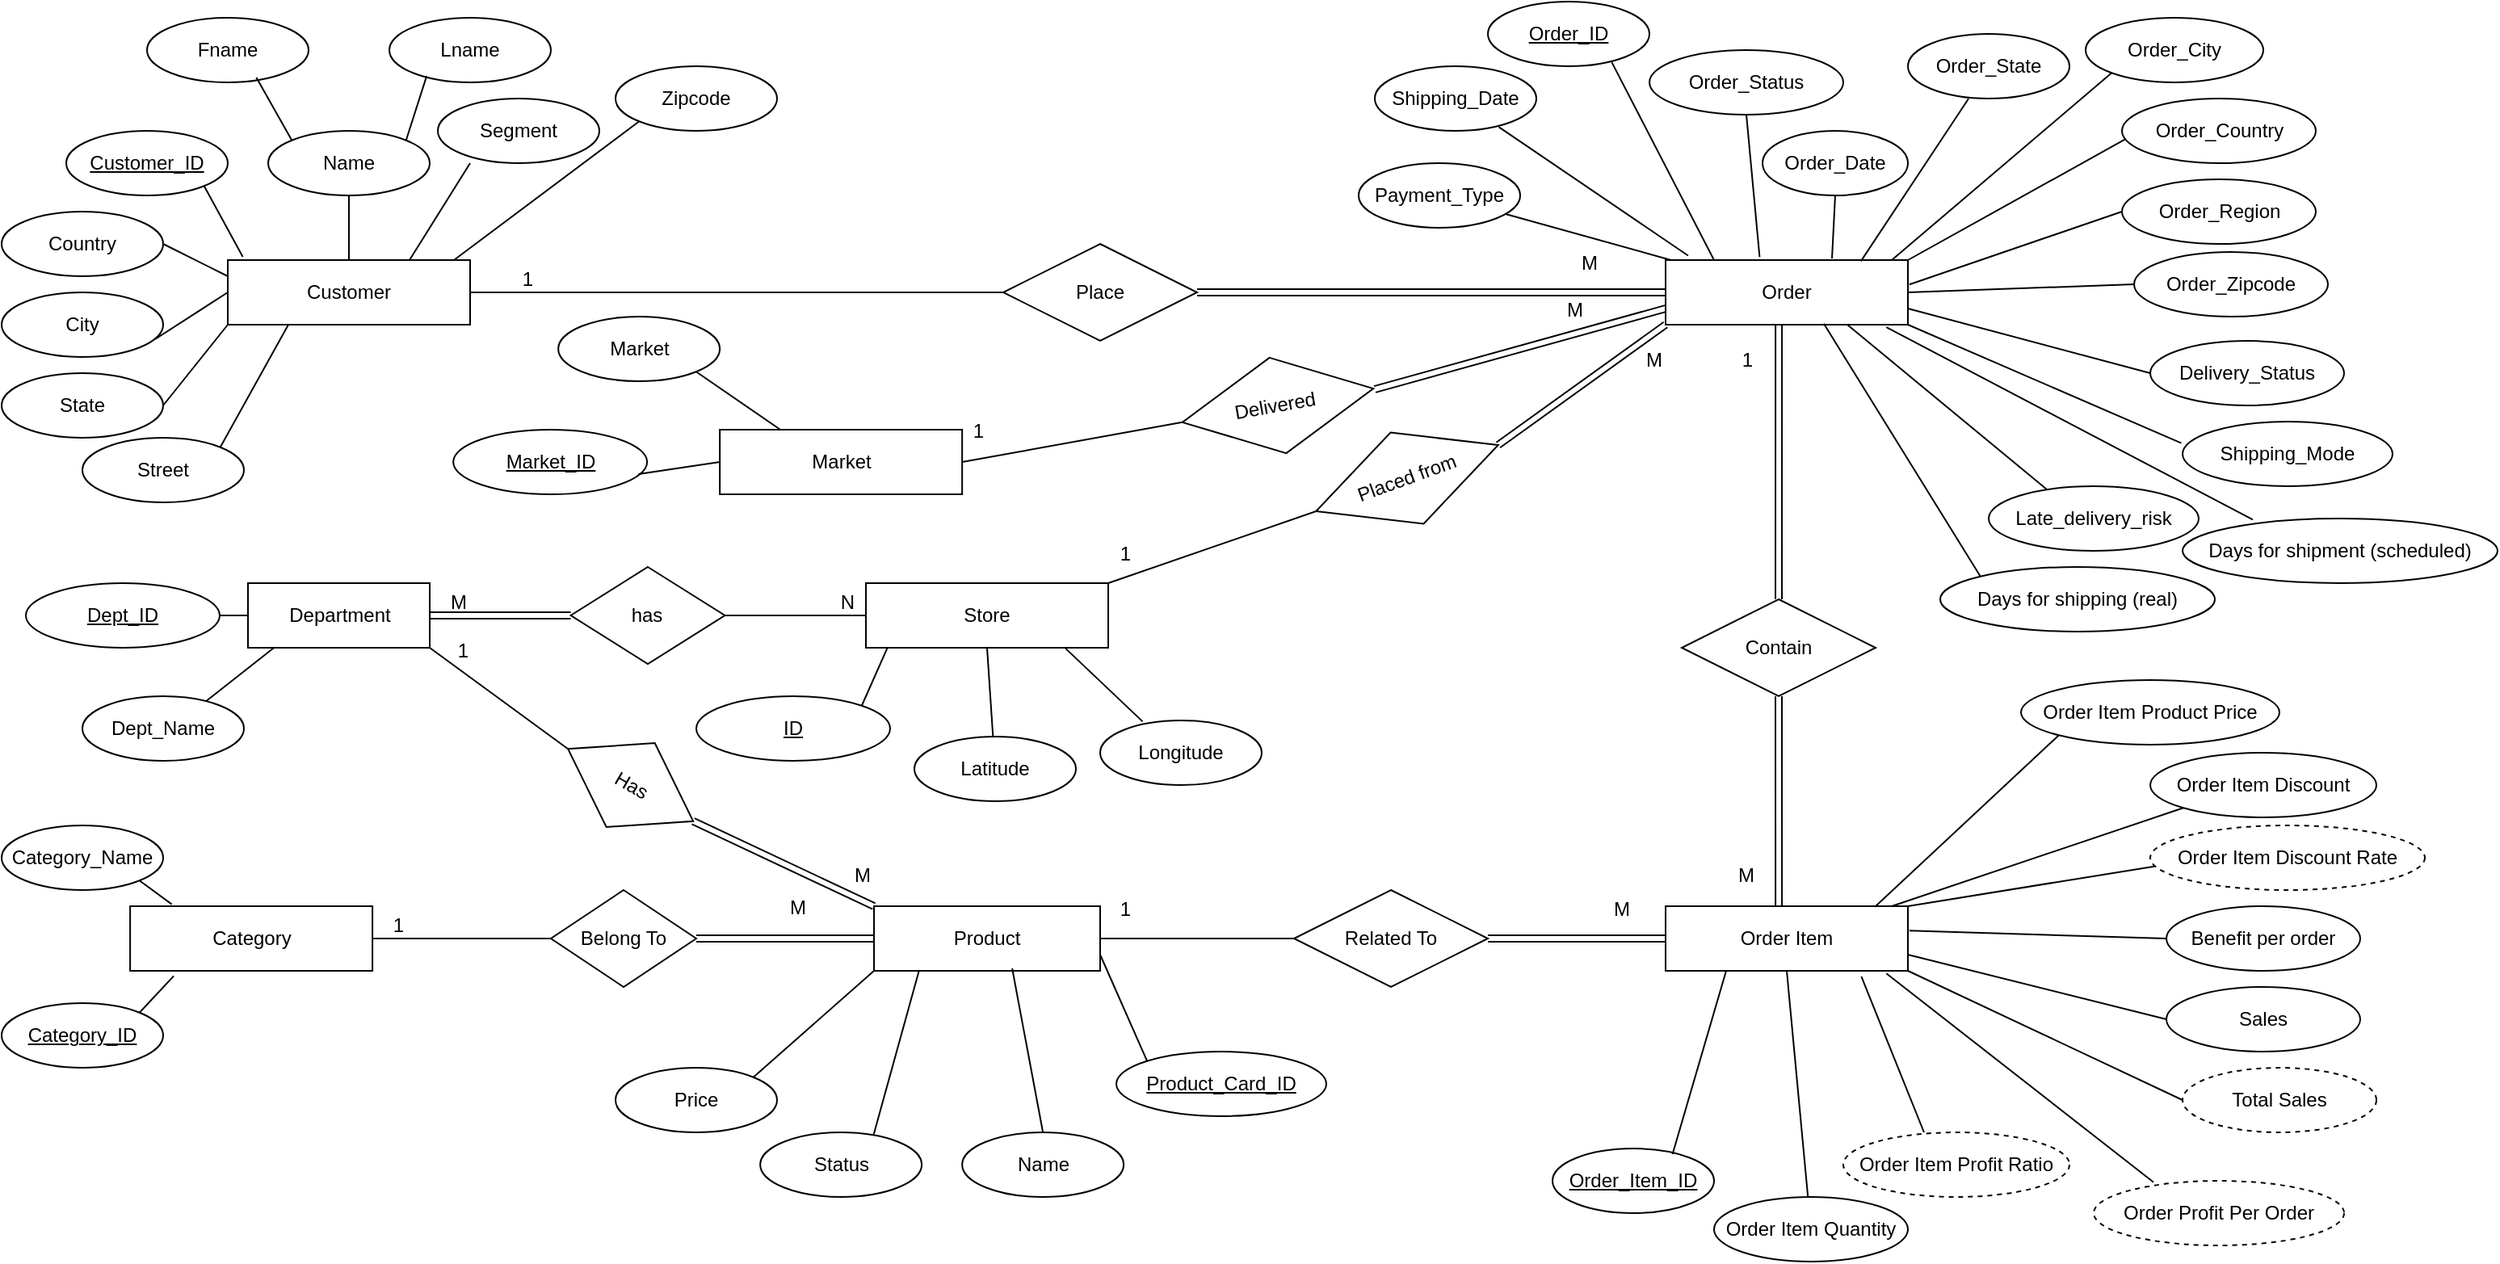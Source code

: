 <mxfile version="24.7.5">
  <diagram name="Page-1" id="DNKV6R413RvNOhAki1Yu">
    <mxGraphModel dx="1500" dy="887" grid="1" gridSize="10" guides="1" tooltips="1" connect="1" arrows="1" fold="1" page="1" pageScale="1" pageWidth="1600" pageHeight="900" math="0" shadow="0">
      <root>
        <mxCell id="0" />
        <mxCell id="1" parent="0" />
        <mxCell id="HA1Z-ZeuSeUNC9l5udy9-1" value="Customer" style="rounded=0;whiteSpace=wrap;html=1;" parent="1" vertex="1">
          <mxGeometry x="160" y="170" width="150" height="40" as="geometry" />
        </mxCell>
        <mxCell id="HA1Z-ZeuSeUNC9l5udy9-2" value="&lt;u&gt;Customer_ID&lt;/u&gt;" style="ellipse;whiteSpace=wrap;html=1;" parent="1" vertex="1">
          <mxGeometry x="60" y="90" width="100" height="40" as="geometry" />
        </mxCell>
        <mxCell id="HA1Z-ZeuSeUNC9l5udy9-3" value="Name" style="ellipse;whiteSpace=wrap;html=1;" parent="1" vertex="1">
          <mxGeometry x="185" y="90" width="100" height="40" as="geometry" />
        </mxCell>
        <mxCell id="HA1Z-ZeuSeUNC9l5udy9-4" value="Segment" style="ellipse;whiteSpace=wrap;html=1;" parent="1" vertex="1">
          <mxGeometry x="290" y="70" width="100" height="40" as="geometry" />
        </mxCell>
        <mxCell id="HA1Z-ZeuSeUNC9l5udy9-5" value="Country" style="ellipse;whiteSpace=wrap;html=1;" parent="1" vertex="1">
          <mxGeometry x="20" y="140" width="100" height="40" as="geometry" />
        </mxCell>
        <mxCell id="HA1Z-ZeuSeUNC9l5udy9-6" value="City" style="ellipse;whiteSpace=wrap;html=1;" parent="1" vertex="1">
          <mxGeometry x="20" y="190" width="100" height="40" as="geometry" />
        </mxCell>
        <mxCell id="HA1Z-ZeuSeUNC9l5udy9-7" value="State" style="ellipse;whiteSpace=wrap;html=1;" parent="1" vertex="1">
          <mxGeometry x="20" y="240" width="100" height="40" as="geometry" />
        </mxCell>
        <mxCell id="HA1Z-ZeuSeUNC9l5udy9-8" value="Street" style="ellipse;whiteSpace=wrap;html=1;" parent="1" vertex="1">
          <mxGeometry x="70" y="280" width="100" height="40" as="geometry" />
        </mxCell>
        <mxCell id="HA1Z-ZeuSeUNC9l5udy9-9" value="Fname" style="ellipse;whiteSpace=wrap;html=1;" parent="1" vertex="1">
          <mxGeometry x="110" y="20" width="100" height="40" as="geometry" />
        </mxCell>
        <mxCell id="HA1Z-ZeuSeUNC9l5udy9-10" value="Lname" style="ellipse;whiteSpace=wrap;html=1;" parent="1" vertex="1">
          <mxGeometry x="260" y="20" width="100" height="40" as="geometry" />
        </mxCell>
        <mxCell id="HA1Z-ZeuSeUNC9l5udy9-12" value="" style="endArrow=none;html=1;rounded=0;entryX=0.25;entryY=1;entryDx=0;entryDy=0;exitX=1;exitY=0;exitDx=0;exitDy=0;" parent="1" source="HA1Z-ZeuSeUNC9l5udy9-8" target="HA1Z-ZeuSeUNC9l5udy9-1" edge="1">
          <mxGeometry width="50" height="50" relative="1" as="geometry">
            <mxPoint x="150" y="290" as="sourcePoint" />
            <mxPoint x="200" y="240" as="targetPoint" />
          </mxGeometry>
        </mxCell>
        <mxCell id="HA1Z-ZeuSeUNC9l5udy9-13" value="" style="endArrow=none;html=1;rounded=0;entryX=0;entryY=1;entryDx=0;entryDy=0;exitX=1;exitY=0.5;exitDx=0;exitDy=0;" parent="1" source="HA1Z-ZeuSeUNC9l5udy9-7" target="HA1Z-ZeuSeUNC9l5udy9-1" edge="1">
          <mxGeometry width="50" height="50" relative="1" as="geometry">
            <mxPoint x="165" y="296" as="sourcePoint" />
            <mxPoint x="208" y="220" as="targetPoint" />
          </mxGeometry>
        </mxCell>
        <mxCell id="HA1Z-ZeuSeUNC9l5udy9-14" value="" style="endArrow=none;html=1;rounded=0;exitX=0.952;exitY=0.722;exitDx=0;exitDy=0;entryX=0;entryY=0.5;entryDx=0;entryDy=0;entryPerimeter=0;exitPerimeter=0;" parent="1" source="HA1Z-ZeuSeUNC9l5udy9-6" target="HA1Z-ZeuSeUNC9l5udy9-1" edge="1">
          <mxGeometry width="50" height="50" relative="1" as="geometry">
            <mxPoint x="98.5" y="248" as="sourcePoint" />
            <mxPoint x="150" y="190" as="targetPoint" />
          </mxGeometry>
        </mxCell>
        <mxCell id="HA1Z-ZeuSeUNC9l5udy9-15" value="" style="endArrow=none;html=1;rounded=0;entryX=0;entryY=0.25;entryDx=0;entryDy=0;exitX=1;exitY=0.5;exitDx=0;exitDy=0;" parent="1" source="HA1Z-ZeuSeUNC9l5udy9-5" target="HA1Z-ZeuSeUNC9l5udy9-1" edge="1">
          <mxGeometry width="50" height="50" relative="1" as="geometry">
            <mxPoint x="185" y="316" as="sourcePoint" />
            <mxPoint x="228" y="240" as="targetPoint" />
          </mxGeometry>
        </mxCell>
        <mxCell id="HA1Z-ZeuSeUNC9l5udy9-16" value="" style="endArrow=none;html=1;rounded=0;entryX=1;entryY=1;entryDx=0;entryDy=0;exitX=0.062;exitY=-0.049;exitDx=0;exitDy=0;exitPerimeter=0;" parent="1" source="HA1Z-ZeuSeUNC9l5udy9-1" target="HA1Z-ZeuSeUNC9l5udy9-2" edge="1">
          <mxGeometry width="50" height="50" relative="1" as="geometry">
            <mxPoint x="195" y="326" as="sourcePoint" />
            <mxPoint x="238" y="250" as="targetPoint" />
          </mxGeometry>
        </mxCell>
        <mxCell id="HA1Z-ZeuSeUNC9l5udy9-17" value="" style="endArrow=none;html=1;rounded=0;entryX=0.5;entryY=1;entryDx=0;entryDy=0;" parent="1" source="HA1Z-ZeuSeUNC9l5udy9-1" target="HA1Z-ZeuSeUNC9l5udy9-3" edge="1">
          <mxGeometry width="50" height="50" relative="1" as="geometry">
            <mxPoint x="205" y="336" as="sourcePoint" />
            <mxPoint x="248" y="260" as="targetPoint" />
          </mxGeometry>
        </mxCell>
        <mxCell id="HA1Z-ZeuSeUNC9l5udy9-18" value="" style="endArrow=none;html=1;rounded=0;entryX=0.231;entryY=0.901;entryDx=0;entryDy=0;exitX=1;exitY=0;exitDx=0;exitDy=0;entryPerimeter=0;" parent="1" source="HA1Z-ZeuSeUNC9l5udy9-3" target="HA1Z-ZeuSeUNC9l5udy9-10" edge="1">
          <mxGeometry width="50" height="50" relative="1" as="geometry">
            <mxPoint x="215" y="346" as="sourcePoint" />
            <mxPoint x="258" y="270" as="targetPoint" />
          </mxGeometry>
        </mxCell>
        <mxCell id="HA1Z-ZeuSeUNC9l5udy9-19" value="" style="endArrow=none;html=1;rounded=0;exitX=0;exitY=0;exitDx=0;exitDy=0;entryX=0.677;entryY=0.925;entryDx=0;entryDy=0;entryPerimeter=0;" parent="1" source="HA1Z-ZeuSeUNC9l5udy9-3" target="HA1Z-ZeuSeUNC9l5udy9-9" edge="1">
          <mxGeometry width="50" height="50" relative="1" as="geometry">
            <mxPoint x="225" y="356" as="sourcePoint" />
            <mxPoint x="180" y="70" as="targetPoint" />
          </mxGeometry>
        </mxCell>
        <mxCell id="HA1Z-ZeuSeUNC9l5udy9-20" value="" style="endArrow=none;html=1;rounded=0;entryX=0.2;entryY=1;entryDx=0;entryDy=0;exitX=0.75;exitY=0;exitDx=0;exitDy=0;entryPerimeter=0;" parent="1" source="HA1Z-ZeuSeUNC9l5udy9-1" target="HA1Z-ZeuSeUNC9l5udy9-4" edge="1">
          <mxGeometry width="50" height="50" relative="1" as="geometry">
            <mxPoint x="235" y="366" as="sourcePoint" />
            <mxPoint x="278" y="290" as="targetPoint" />
          </mxGeometry>
        </mxCell>
        <mxCell id="HA1Z-ZeuSeUNC9l5udy9-22" value="Category" style="rounded=0;whiteSpace=wrap;html=1;" parent="1" vertex="1">
          <mxGeometry x="99.55" y="570" width="150" height="40" as="geometry" />
        </mxCell>
        <mxCell id="HA1Z-ZeuSeUNC9l5udy9-23" value="&lt;u&gt;Category_ID&lt;/u&gt;" style="ellipse;whiteSpace=wrap;html=1;" parent="1" vertex="1">
          <mxGeometry x="20.0" y="630" width="100" height="40" as="geometry" />
        </mxCell>
        <mxCell id="HA1Z-ZeuSeUNC9l5udy9-24" value="Category_Name" style="ellipse;whiteSpace=wrap;html=1;" parent="1" vertex="1">
          <mxGeometry x="20.0" y="520" width="100" height="40" as="geometry" />
        </mxCell>
        <mxCell id="HA1Z-ZeuSeUNC9l5udy9-25" value="" style="endArrow=none;html=1;rounded=0;entryX=0.172;entryY=-0.029;entryDx=0;entryDy=0;exitX=1;exitY=1;exitDx=0;exitDy=0;entryPerimeter=0;" parent="1" source="HA1Z-ZeuSeUNC9l5udy9-24" target="HA1Z-ZeuSeUNC9l5udy9-22" edge="1">
          <mxGeometry width="50" height="50" relative="1" as="geometry">
            <mxPoint x="99.55" y="640" as="sourcePoint" />
            <mxPoint x="337.55" y="690" as="targetPoint" />
          </mxGeometry>
        </mxCell>
        <mxCell id="HA1Z-ZeuSeUNC9l5udy9-26" value="" style="endArrow=none;html=1;rounded=0;entryX=1;entryY=0;entryDx=0;entryDy=0;exitX=0.18;exitY=1.079;exitDx=0;exitDy=0;exitPerimeter=0;" parent="1" source="HA1Z-ZeuSeUNC9l5udy9-22" target="HA1Z-ZeuSeUNC9l5udy9-23" edge="1">
          <mxGeometry width="50" height="50" relative="1" as="geometry">
            <mxPoint x="304.55" y="776" as="sourcePoint" />
            <mxPoint x="347.55" y="700" as="targetPoint" />
          </mxGeometry>
        </mxCell>
        <mxCell id="HA1Z-ZeuSeUNC9l5udy9-27" value="Product" style="rounded=0;whiteSpace=wrap;html=1;" parent="1" vertex="1">
          <mxGeometry x="560" y="570" width="140" height="40" as="geometry" />
        </mxCell>
        <mxCell id="HA1Z-ZeuSeUNC9l5udy9-28" value="&lt;u&gt;Product_Card_ID&lt;/u&gt;" style="ellipse;whiteSpace=wrap;html=1;" parent="1" vertex="1">
          <mxGeometry x="710" y="660" width="130" height="40" as="geometry" />
        </mxCell>
        <mxCell id="HA1Z-ZeuSeUNC9l5udy9-29" value="Name" style="ellipse;whiteSpace=wrap;html=1;" parent="1" vertex="1">
          <mxGeometry x="614.57" y="710" width="100" height="40" as="geometry" />
        </mxCell>
        <mxCell id="HA1Z-ZeuSeUNC9l5udy9-31" value="Price" style="ellipse;whiteSpace=wrap;html=1;" parent="1" vertex="1">
          <mxGeometry x="400" y="670" width="100" height="40" as="geometry" />
        </mxCell>
        <mxCell id="HA1Z-ZeuSeUNC9l5udy9-32" value="Status" style="ellipse;whiteSpace=wrap;html=1;" parent="1" vertex="1">
          <mxGeometry x="489.57" y="710" width="100" height="40" as="geometry" />
        </mxCell>
        <mxCell id="HA1Z-ZeuSeUNC9l5udy9-33" value="" style="endArrow=none;html=1;rounded=0;exitX=0.703;exitY=0.028;exitDx=0;exitDy=0;entryX=0.2;entryY=0.987;entryDx=0;entryDy=0;entryPerimeter=0;exitPerimeter=0;" parent="1" source="HA1Z-ZeuSeUNC9l5udy9-32" target="HA1Z-ZeuSeUNC9l5udy9-27" edge="1">
          <mxGeometry width="50" height="50" relative="1" as="geometry">
            <mxPoint x="488.5" y="638" as="sourcePoint" />
            <mxPoint x="540" y="630" as="targetPoint" />
          </mxGeometry>
        </mxCell>
        <mxCell id="HA1Z-ZeuSeUNC9l5udy9-34" value="" style="endArrow=none;html=1;rounded=0;entryX=0;entryY=1;entryDx=0;entryDy=0;exitX=1;exitY=0;exitDx=0;exitDy=0;" parent="1" source="HA1Z-ZeuSeUNC9l5udy9-31" target="HA1Z-ZeuSeUNC9l5udy9-27" edge="1">
          <mxGeometry width="50" height="50" relative="1" as="geometry">
            <mxPoint x="470" y="620" as="sourcePoint" />
            <mxPoint x="618" y="630" as="targetPoint" />
          </mxGeometry>
        </mxCell>
        <mxCell id="HA1Z-ZeuSeUNC9l5udy9-35" value="" style="endArrow=none;html=1;rounded=0;entryX=0;entryY=0;entryDx=0;entryDy=0;exitX=1;exitY=0.75;exitDx=0;exitDy=0;" parent="1" source="HA1Z-ZeuSeUNC9l5udy9-27" target="HA1Z-ZeuSeUNC9l5udy9-28" edge="1">
          <mxGeometry width="50" height="50" relative="1" as="geometry">
            <mxPoint x="510" y="570" as="sourcePoint" />
            <mxPoint x="759.175" y="615.816" as="targetPoint" />
          </mxGeometry>
        </mxCell>
        <mxCell id="HA1Z-ZeuSeUNC9l5udy9-36" value="" style="endArrow=none;html=1;rounded=0;entryX=0.5;entryY=0;entryDx=0;entryDy=0;exitX=0.611;exitY=0.963;exitDx=0;exitDy=0;exitPerimeter=0;" parent="1" source="HA1Z-ZeuSeUNC9l5udy9-27" target="HA1Z-ZeuSeUNC9l5udy9-29" edge="1">
          <mxGeometry width="50" height="50" relative="1" as="geometry">
            <mxPoint x="610" y="600" as="sourcePoint" />
            <mxPoint x="610" y="660" as="targetPoint" />
          </mxGeometry>
        </mxCell>
        <mxCell id="HA1Z-ZeuSeUNC9l5udy9-38" value="Department" style="rounded=0;whiteSpace=wrap;html=1;" parent="1" vertex="1">
          <mxGeometry x="172.5" y="370" width="112.5" height="40" as="geometry" />
        </mxCell>
        <mxCell id="HA1Z-ZeuSeUNC9l5udy9-39" value="&lt;u&gt;Dept_ID&lt;/u&gt;" style="ellipse;whiteSpace=wrap;html=1;" parent="1" vertex="1">
          <mxGeometry x="35" y="370" width="120" height="40" as="geometry" />
        </mxCell>
        <mxCell id="HA1Z-ZeuSeUNC9l5udy9-40" value="Dept_Name" style="ellipse;whiteSpace=wrap;html=1;" parent="1" vertex="1">
          <mxGeometry x="70" y="440" width="100" height="40" as="geometry" />
        </mxCell>
        <mxCell id="HA1Z-ZeuSeUNC9l5udy9-41" value="" style="endArrow=none;html=1;rounded=0;entryX=0.143;entryY=1;entryDx=0;entryDy=0;entryPerimeter=0;exitX=0.765;exitY=0.079;exitDx=0;exitDy=0;exitPerimeter=0;" parent="1" source="HA1Z-ZeuSeUNC9l5udy9-40" target="HA1Z-ZeuSeUNC9l5udy9-38" edge="1">
          <mxGeometry width="50" height="50" relative="1" as="geometry">
            <mxPoint x="173" y="450" as="sourcePoint" />
            <mxPoint x="240.5" y="440" as="targetPoint" />
          </mxGeometry>
        </mxCell>
        <mxCell id="HA1Z-ZeuSeUNC9l5udy9-42" value="" style="endArrow=none;html=1;rounded=0;entryX=1;entryY=0.5;entryDx=0;entryDy=0;exitX=0;exitY=0.5;exitDx=0;exitDy=0;" parent="1" source="HA1Z-ZeuSeUNC9l5udy9-38" target="HA1Z-ZeuSeUNC9l5udy9-39" edge="1">
          <mxGeometry width="50" height="50" relative="1" as="geometry">
            <mxPoint x="172.5" y="368" as="sourcePoint" />
            <mxPoint x="250.5" y="450" as="targetPoint" />
          </mxGeometry>
        </mxCell>
        <mxCell id="HA1Z-ZeuSeUNC9l5udy9-43" value="Order" style="rounded=0;whiteSpace=wrap;html=1;" parent="1" vertex="1">
          <mxGeometry x="1050" y="170" width="150" height="40" as="geometry" />
        </mxCell>
        <mxCell id="HA1Z-ZeuSeUNC9l5udy9-44" value="&lt;u&gt;Order_ID&lt;/u&gt;" style="ellipse;whiteSpace=wrap;html=1;" parent="1" vertex="1">
          <mxGeometry x="940" y="10" width="100" height="40" as="geometry" />
        </mxCell>
        <mxCell id="HA1Z-ZeuSeUNC9l5udy9-45" value="Order_Date" style="ellipse;whiteSpace=wrap;html=1;" parent="1" vertex="1">
          <mxGeometry x="1110" y="90" width="90" height="40" as="geometry" />
        </mxCell>
        <mxCell id="HA1Z-ZeuSeUNC9l5udy9-46" value="Order_State" style="ellipse;whiteSpace=wrap;html=1;" parent="1" vertex="1">
          <mxGeometry x="1200" y="30" width="100" height="40" as="geometry" />
        </mxCell>
        <mxCell id="HA1Z-ZeuSeUNC9l5udy9-47" value="Order_Country" style="ellipse;whiteSpace=wrap;html=1;" parent="1" vertex="1">
          <mxGeometry x="1332.5" y="70" width="120" height="40" as="geometry" />
        </mxCell>
        <mxCell id="HA1Z-ZeuSeUNC9l5udy9-48" value="Delivery_Status" style="ellipse;whiteSpace=wrap;html=1;" parent="1" vertex="1">
          <mxGeometry x="1350" y="220" width="120" height="40" as="geometry" />
        </mxCell>
        <mxCell id="HA1Z-ZeuSeUNC9l5udy9-49" value="Shipping_Mode" style="ellipse;whiteSpace=wrap;html=1;" parent="1" vertex="1">
          <mxGeometry x="1370" y="270" width="130" height="40" as="geometry" />
        </mxCell>
        <mxCell id="HA1Z-ZeuSeUNC9l5udy9-50" value="Order_Region" style="ellipse;whiteSpace=wrap;html=1;" parent="1" vertex="1">
          <mxGeometry x="1332.5" y="120" width="120" height="40" as="geometry" />
        </mxCell>
        <mxCell id="HA1Z-ZeuSeUNC9l5udy9-51" value="Order_City" style="ellipse;whiteSpace=wrap;html=1;" parent="1" vertex="1">
          <mxGeometry x="1310" y="20" width="110" height="40" as="geometry" />
        </mxCell>
        <mxCell id="HA1Z-ZeuSeUNC9l5udy9-52" value="" style="endArrow=none;html=1;rounded=0;entryX=1.006;entryY=0.378;entryDx=0;entryDy=0;exitX=0;exitY=0.5;exitDx=0;exitDy=0;entryPerimeter=0;" parent="1" source="HA1Z-ZeuSeUNC9l5udy9-50" target="HA1Z-ZeuSeUNC9l5udy9-43" edge="1">
          <mxGeometry width="50" height="50" relative="1" as="geometry">
            <mxPoint x="1430" y="220" as="sourcePoint" />
            <mxPoint x="1090" y="240" as="targetPoint" />
          </mxGeometry>
        </mxCell>
        <mxCell id="HA1Z-ZeuSeUNC9l5udy9-53" value="" style="endArrow=none;html=1;rounded=0;entryX=1;entryY=1;entryDx=0;entryDy=0;exitX=-0.006;exitY=0.333;exitDx=0;exitDy=0;exitPerimeter=0;" parent="1" source="HA1Z-ZeuSeUNC9l5udy9-49" target="HA1Z-ZeuSeUNC9l5udy9-43" edge="1">
          <mxGeometry width="50" height="50" relative="1" as="geometry">
            <mxPoint x="1055" y="296" as="sourcePoint" />
            <mxPoint x="1098" y="220" as="targetPoint" />
          </mxGeometry>
        </mxCell>
        <mxCell id="HA1Z-ZeuSeUNC9l5udy9-54" value="" style="endArrow=none;html=1;rounded=0;exitX=0;exitY=0.5;exitDx=0;exitDy=0;entryX=1;entryY=0.75;entryDx=0;entryDy=0;" parent="1" source="HA1Z-ZeuSeUNC9l5udy9-48" target="HA1Z-ZeuSeUNC9l5udy9-43" edge="1">
          <mxGeometry width="50" height="50" relative="1" as="geometry">
            <mxPoint x="988.5" y="248" as="sourcePoint" />
            <mxPoint x="1040" y="190" as="targetPoint" />
          </mxGeometry>
        </mxCell>
        <mxCell id="HA1Z-ZeuSeUNC9l5udy9-55" value="" style="endArrow=none;html=1;rounded=0;entryX=1;entryY=0;entryDx=0;entryDy=0;exitX=0.015;exitY=0.633;exitDx=0;exitDy=0;exitPerimeter=0;" parent="1" source="HA1Z-ZeuSeUNC9l5udy9-47" target="HA1Z-ZeuSeUNC9l5udy9-43" edge="1">
          <mxGeometry width="50" height="50" relative="1" as="geometry">
            <mxPoint x="1340" y="170" as="sourcePoint" />
            <mxPoint x="1118" y="240" as="targetPoint" />
          </mxGeometry>
        </mxCell>
        <mxCell id="HA1Z-ZeuSeUNC9l5udy9-56" value="" style="endArrow=none;html=1;rounded=0;entryX=0.767;entryY=0.939;entryDx=0;entryDy=0;entryPerimeter=0;" parent="1" target="HA1Z-ZeuSeUNC9l5udy9-44" edge="1">
          <mxGeometry width="50" height="50" relative="1" as="geometry">
            <mxPoint x="1080" y="170" as="sourcePoint" />
            <mxPoint x="1128" y="250" as="targetPoint" />
          </mxGeometry>
        </mxCell>
        <mxCell id="HA1Z-ZeuSeUNC9l5udy9-57" value="" style="endArrow=none;html=1;rounded=0;entryX=0.5;entryY=1;entryDx=0;entryDy=0;" parent="1" target="HA1Z-ZeuSeUNC9l5udy9-45" edge="1">
          <mxGeometry width="50" height="50" relative="1" as="geometry">
            <mxPoint x="1153" y="169" as="sourcePoint" />
            <mxPoint x="1138" y="260" as="targetPoint" />
          </mxGeometry>
        </mxCell>
        <mxCell id="HA1Z-ZeuSeUNC9l5udy9-58" value="" style="endArrow=none;html=1;rounded=0;exitX=0.806;exitY=0.017;exitDx=0;exitDy=0;exitPerimeter=0;entryX=0.375;entryY=1.004;entryDx=0;entryDy=0;entryPerimeter=0;" parent="1" source="HA1Z-ZeuSeUNC9l5udy9-43" target="HA1Z-ZeuSeUNC9l5udy9-46" edge="1">
          <mxGeometry width="50" height="50" relative="1" as="geometry">
            <mxPoint x="1125" y="366" as="sourcePoint" />
            <mxPoint x="1250" y="90" as="targetPoint" />
          </mxGeometry>
        </mxCell>
        <mxCell id="HA1Z-ZeuSeUNC9l5udy9-59" value="" style="endArrow=none;html=1;rounded=0;entryX=0;entryY=1;entryDx=0;entryDy=0;" parent="1" target="HA1Z-ZeuSeUNC9l5udy9-51" edge="1">
          <mxGeometry width="50" height="50" relative="1" as="geometry">
            <mxPoint x="1190" y="170" as="sourcePoint" />
            <mxPoint x="1178" y="300" as="targetPoint" />
          </mxGeometry>
        </mxCell>
        <mxCell id="HA1Z-ZeuSeUNC9l5udy9-60" value="Days for shipping (real)" style="ellipse;whiteSpace=wrap;html=1;" parent="1" vertex="1">
          <mxGeometry x="1220" y="360" width="170" height="40" as="geometry" />
        </mxCell>
        <mxCell id="HA1Z-ZeuSeUNC9l5udy9-61" value="Days for shipment (scheduled)" style="ellipse;whiteSpace=wrap;html=1;" parent="1" vertex="1">
          <mxGeometry x="1370" y="330" width="195" height="40" as="geometry" />
        </mxCell>
        <mxCell id="HA1Z-ZeuSeUNC9l5udy9-62" value="Late_delivery_risk" style="ellipse;whiteSpace=wrap;html=1;" parent="1" vertex="1">
          <mxGeometry x="1250" y="310" width="130" height="40" as="geometry" />
        </mxCell>
        <mxCell id="HA1Z-ZeuSeUNC9l5udy9-63" value="Order_Status" style="ellipse;whiteSpace=wrap;html=1;" parent="1" vertex="1">
          <mxGeometry x="1040" y="40" width="120" height="40" as="geometry" />
        </mxCell>
        <mxCell id="HA1Z-ZeuSeUNC9l5udy9-64" value="" style="endArrow=none;html=1;rounded=0;entryX=0.5;entryY=1;entryDx=0;entryDy=0;exitX=0.388;exitY=-0.047;exitDx=0;exitDy=0;exitPerimeter=0;" parent="1" source="HA1Z-ZeuSeUNC9l5udy9-43" target="HA1Z-ZeuSeUNC9l5udy9-63" edge="1">
          <mxGeometry width="50" height="50" relative="1" as="geometry">
            <mxPoint x="1136" y="180" as="sourcePoint" />
            <mxPoint x="1140" y="130" as="targetPoint" />
          </mxGeometry>
        </mxCell>
        <mxCell id="HA1Z-ZeuSeUNC9l5udy9-65" value="" style="endArrow=none;html=1;rounded=0;entryX=0.911;entryY=1.04;entryDx=0;entryDy=0;exitX=0.223;exitY=0.017;exitDx=0;exitDy=0;exitPerimeter=0;entryPerimeter=0;" parent="1" source="HA1Z-ZeuSeUNC9l5udy9-61" target="HA1Z-ZeuSeUNC9l5udy9-43" edge="1">
          <mxGeometry width="50" height="50" relative="1" as="geometry">
            <mxPoint x="1436" y="287" as="sourcePoint" />
            <mxPoint x="1191" y="220" as="targetPoint" />
          </mxGeometry>
        </mxCell>
        <mxCell id="HA1Z-ZeuSeUNC9l5udy9-66" value="" style="endArrow=none;html=1;rounded=0;entryX=0.653;entryY=0.984;entryDx=0;entryDy=0;entryPerimeter=0;exitX=0;exitY=0;exitDx=0;exitDy=0;" parent="1" source="HA1Z-ZeuSeUNC9l5udy9-60" target="HA1Z-ZeuSeUNC9l5udy9-43" edge="1">
          <mxGeometry width="50" height="50" relative="1" as="geometry">
            <mxPoint x="1446" y="297" as="sourcePoint" />
            <mxPoint x="1201" y="230" as="targetPoint" />
          </mxGeometry>
        </mxCell>
        <mxCell id="HA1Z-ZeuSeUNC9l5udy9-67" value="" style="endArrow=none;html=1;rounded=0;entryX=0.75;entryY=1;entryDx=0;entryDy=0;exitX=0.278;exitY=0.053;exitDx=0;exitDy=0;exitPerimeter=0;" parent="1" source="HA1Z-ZeuSeUNC9l5udy9-62" target="HA1Z-ZeuSeUNC9l5udy9-43" edge="1">
          <mxGeometry width="50" height="50" relative="1" as="geometry">
            <mxPoint x="1456" y="307" as="sourcePoint" />
            <mxPoint x="1211" y="240" as="targetPoint" />
          </mxGeometry>
        </mxCell>
        <mxCell id="HA1Z-ZeuSeUNC9l5udy9-68" value="Order Item" style="rounded=0;whiteSpace=wrap;html=1;" parent="1" vertex="1">
          <mxGeometry x="1050" y="570" width="150" height="40" as="geometry" />
        </mxCell>
        <mxCell id="HA1Z-ZeuSeUNC9l5udy9-69" value="&lt;u&gt;Order_Item_ID&lt;/u&gt;" style="ellipse;whiteSpace=wrap;html=1;" parent="1" vertex="1">
          <mxGeometry x="980" y="720" width="100" height="40" as="geometry" />
        </mxCell>
        <mxCell id="HA1Z-ZeuSeUNC9l5udy9-70" value="Order Item Quantity" style="ellipse;whiteSpace=wrap;html=1;" parent="1" vertex="1">
          <mxGeometry x="1080" y="750" width="120" height="40" as="geometry" />
        </mxCell>
        <mxCell id="HA1Z-ZeuSeUNC9l5udy9-71" value="Order Item Discount Rate" style="ellipse;whiteSpace=wrap;html=1;dashed=1;" parent="1" vertex="1">
          <mxGeometry x="1350" y="520" width="170" height="40" as="geometry" />
        </mxCell>
        <mxCell id="HA1Z-ZeuSeUNC9l5udy9-72" value="Sales" style="ellipse;whiteSpace=wrap;html=1;" parent="1" vertex="1">
          <mxGeometry x="1360" y="620" width="120" height="40" as="geometry" />
        </mxCell>
        <mxCell id="HA1Z-ZeuSeUNC9l5udy9-73" value="Benefit per order" style="ellipse;whiteSpace=wrap;html=1;" parent="1" vertex="1">
          <mxGeometry x="1360" y="570" width="120" height="40" as="geometry" />
        </mxCell>
        <mxCell id="HA1Z-ZeuSeUNC9l5udy9-74" value="Order Item Discount" style="ellipse;whiteSpace=wrap;html=1;" parent="1" vertex="1">
          <mxGeometry x="1350" y="475" width="140" height="40" as="geometry" />
        </mxCell>
        <mxCell id="HA1Z-ZeuSeUNC9l5udy9-75" value="" style="endArrow=none;html=1;rounded=0;entryX=1.006;entryY=0.378;entryDx=0;entryDy=0;exitX=0;exitY=0.5;exitDx=0;exitDy=0;entryPerimeter=0;" parent="1" source="HA1Z-ZeuSeUNC9l5udy9-73" target="HA1Z-ZeuSeUNC9l5udy9-68" edge="1">
          <mxGeometry width="50" height="50" relative="1" as="geometry">
            <mxPoint x="1430" y="620" as="sourcePoint" />
            <mxPoint x="1090" y="640" as="targetPoint" />
          </mxGeometry>
        </mxCell>
        <mxCell id="HA1Z-ZeuSeUNC9l5udy9-76" value="" style="endArrow=none;html=1;rounded=0;entryX=1;entryY=1;entryDx=0;entryDy=0;exitX=0;exitY=0.5;exitDx=0;exitDy=0;" parent="1" source="HA1Z-ZeuSeUNC9l5udy9-83" target="HA1Z-ZeuSeUNC9l5udy9-68" edge="1">
          <mxGeometry width="50" height="50" relative="1" as="geometry">
            <mxPoint x="1369" y="683" as="sourcePoint" />
            <mxPoint x="1098" y="620" as="targetPoint" />
          </mxGeometry>
        </mxCell>
        <mxCell id="HA1Z-ZeuSeUNC9l5udy9-77" value="" style="endArrow=none;html=1;rounded=0;exitX=0;exitY=0.5;exitDx=0;exitDy=0;entryX=1;entryY=0.75;entryDx=0;entryDy=0;" parent="1" source="HA1Z-ZeuSeUNC9l5udy9-72" target="HA1Z-ZeuSeUNC9l5udy9-68" edge="1">
          <mxGeometry width="50" height="50" relative="1" as="geometry">
            <mxPoint x="988.5" y="648" as="sourcePoint" />
            <mxPoint x="1040" y="590" as="targetPoint" />
          </mxGeometry>
        </mxCell>
        <mxCell id="HA1Z-ZeuSeUNC9l5udy9-78" value="" style="endArrow=none;html=1;rounded=0;entryX=1;entryY=0;entryDx=0;entryDy=0;exitX=0.015;exitY=0.633;exitDx=0;exitDy=0;exitPerimeter=0;" parent="1" source="HA1Z-ZeuSeUNC9l5udy9-71" target="HA1Z-ZeuSeUNC9l5udy9-68" edge="1">
          <mxGeometry width="50" height="50" relative="1" as="geometry">
            <mxPoint x="1340" y="570" as="sourcePoint" />
            <mxPoint x="1118" y="640" as="targetPoint" />
          </mxGeometry>
        </mxCell>
        <mxCell id="HA1Z-ZeuSeUNC9l5udy9-79" value="" style="endArrow=none;html=1;rounded=0;entryX=0;entryY=1;entryDx=0;entryDy=0;" parent="1" target="HA1Z-ZeuSeUNC9l5udy9-74" edge="1">
          <mxGeometry width="50" height="50" relative="1" as="geometry">
            <mxPoint x="1190" y="570" as="sourcePoint" />
            <mxPoint x="1178" y="700" as="targetPoint" />
          </mxGeometry>
        </mxCell>
        <mxCell id="HA1Z-ZeuSeUNC9l5udy9-80" value="Order Item Profit Ratio" style="ellipse;whiteSpace=wrap;html=1;dashed=1;" parent="1" vertex="1">
          <mxGeometry x="1160" y="710" width="140" height="40" as="geometry" />
        </mxCell>
        <mxCell id="HA1Z-ZeuSeUNC9l5udy9-81" value="" style="endArrow=none;html=1;rounded=0;entryX=0.911;entryY=1.04;entryDx=0;entryDy=0;exitX=0.239;exitY=0.022;exitDx=0;exitDy=0;exitPerimeter=0;entryPerimeter=0;" parent="1" source="HA1Z-ZeuSeUNC9l5udy9-84" target="HA1Z-ZeuSeUNC9l5udy9-68" edge="1">
          <mxGeometry width="50" height="50" relative="1" as="geometry">
            <mxPoint x="1424" y="737" as="sourcePoint" />
            <mxPoint x="1191" y="620" as="targetPoint" />
          </mxGeometry>
        </mxCell>
        <mxCell id="HA1Z-ZeuSeUNC9l5udy9-82" value="" style="endArrow=none;html=1;rounded=0;entryX=0.808;entryY=1.089;entryDx=0;entryDy=0;exitX=0.357;exitY=0;exitDx=0;exitDy=0;entryPerimeter=0;exitPerimeter=0;" parent="1" source="HA1Z-ZeuSeUNC9l5udy9-80" target="HA1Z-ZeuSeUNC9l5udy9-68" edge="1">
          <mxGeometry width="50" height="50" relative="1" as="geometry">
            <mxPoint x="1456" y="707" as="sourcePoint" />
            <mxPoint x="1211" y="640" as="targetPoint" />
          </mxGeometry>
        </mxCell>
        <mxCell id="HA1Z-ZeuSeUNC9l5udy9-83" value="Total Sales" style="ellipse;whiteSpace=wrap;html=1;dashed=1;" parent="1" vertex="1">
          <mxGeometry x="1370" y="670" width="120" height="40" as="geometry" />
        </mxCell>
        <mxCell id="HA1Z-ZeuSeUNC9l5udy9-84" value="Order Profit Per Order" style="ellipse;whiteSpace=wrap;html=1;dashed=1;" parent="1" vertex="1">
          <mxGeometry x="1315" y="740" width="155" height="40" as="geometry" />
        </mxCell>
        <mxCell id="HA1Z-ZeuSeUNC9l5udy9-85" value="" style="endArrow=none;html=1;rounded=0;entryX=0.5;entryY=1;entryDx=0;entryDy=0;" parent="1" source="HA1Z-ZeuSeUNC9l5udy9-70" target="HA1Z-ZeuSeUNC9l5udy9-68" edge="1">
          <mxGeometry width="50" height="50" relative="1" as="geometry">
            <mxPoint x="1220" y="720" as="sourcePoint" />
            <mxPoint x="1181" y="624" as="targetPoint" />
          </mxGeometry>
        </mxCell>
        <mxCell id="HA1Z-ZeuSeUNC9l5udy9-86" value="" style="endArrow=none;html=1;rounded=0;entryX=0.25;entryY=1;entryDx=0;entryDy=0;exitX=0.743;exitY=0.087;exitDx=0;exitDy=0;exitPerimeter=0;" parent="1" source="HA1Z-ZeuSeUNC9l5udy9-69" target="HA1Z-ZeuSeUNC9l5udy9-68" edge="1">
          <mxGeometry width="50" height="50" relative="1" as="geometry">
            <mxPoint x="1230" y="730" as="sourcePoint" />
            <mxPoint x="1191" y="634" as="targetPoint" />
          </mxGeometry>
        </mxCell>
        <mxCell id="HA1Z-ZeuSeUNC9l5udy9-87" value="Belong To" style="rhombus;whiteSpace=wrap;html=1;rotation=0;" parent="1" vertex="1">
          <mxGeometry x="360" y="560" width="90" height="60" as="geometry" />
        </mxCell>
        <mxCell id="HA1Z-ZeuSeUNC9l5udy9-88" value="" style="endArrow=none;html=1;rounded=0;entryX=1;entryY=0.5;entryDx=0;entryDy=0;exitX=0;exitY=0.5;exitDx=0;exitDy=0;" parent="1" source="HA1Z-ZeuSeUNC9l5udy9-87" target="HA1Z-ZeuSeUNC9l5udy9-22" edge="1">
          <mxGeometry relative="1" as="geometry">
            <mxPoint x="390" y="760" as="sourcePoint" />
            <mxPoint x="170" y="500" as="targetPoint" />
          </mxGeometry>
        </mxCell>
        <mxCell id="HA1Z-ZeuSeUNC9l5udy9-89" value="1" style="resizable=0;html=1;whiteSpace=wrap;align=right;verticalAlign=bottom;" parent="HA1Z-ZeuSeUNC9l5udy9-88" connectable="0" vertex="1">
          <mxGeometry x="1" relative="1" as="geometry">
            <mxPoint x="21" as="offset" />
          </mxGeometry>
        </mxCell>
        <mxCell id="HA1Z-ZeuSeUNC9l5udy9-172" value="1" style="resizable=0;html=1;whiteSpace=wrap;align=right;verticalAlign=bottom;" parent="HA1Z-ZeuSeUNC9l5udy9-88" connectable="0" vertex="1">
          <mxGeometry x="1" relative="1" as="geometry">
            <mxPoint x="61" y="-170" as="offset" />
          </mxGeometry>
        </mxCell>
        <mxCell id="HA1Z-ZeuSeUNC9l5udy9-92" value="Place" style="shape=rhombus;perimeter=rhombusPerimeter;whiteSpace=wrap;html=1;align=center;" parent="1" vertex="1">
          <mxGeometry x="640" y="160" width="120" height="60" as="geometry" />
        </mxCell>
        <mxCell id="HA1Z-ZeuSeUNC9l5udy9-95" value="" style="endArrow=none;html=1;rounded=0;entryX=1;entryY=0.5;entryDx=0;entryDy=0;exitX=0;exitY=0.5;exitDx=0;exitDy=0;" parent="1" source="HA1Z-ZeuSeUNC9l5udy9-92" target="HA1Z-ZeuSeUNC9l5udy9-1" edge="1">
          <mxGeometry relative="1" as="geometry">
            <mxPoint x="630" y="260" as="sourcePoint" />
            <mxPoint x="790" y="260" as="targetPoint" />
          </mxGeometry>
        </mxCell>
        <mxCell id="HA1Z-ZeuSeUNC9l5udy9-96" value="1" style="resizable=0;html=1;whiteSpace=wrap;align=right;verticalAlign=bottom;" parent="HA1Z-ZeuSeUNC9l5udy9-95" connectable="0" vertex="1">
          <mxGeometry x="1" relative="1" as="geometry">
            <mxPoint x="40" as="offset" />
          </mxGeometry>
        </mxCell>
        <mxCell id="HA1Z-ZeuSeUNC9l5udy9-97" value="Contain" style="shape=rhombus;perimeter=rhombusPerimeter;whiteSpace=wrap;html=1;align=center;" parent="1" vertex="1">
          <mxGeometry x="1060" y="380" width="120" height="60" as="geometry" />
        </mxCell>
        <mxCell id="HA1Z-ZeuSeUNC9l5udy9-102" value="Related To" style="shape=rhombus;perimeter=rhombusPerimeter;whiteSpace=wrap;html=1;align=center;" parent="1" vertex="1">
          <mxGeometry x="820" y="560" width="120" height="60" as="geometry" />
        </mxCell>
        <mxCell id="HA1Z-ZeuSeUNC9l5udy9-105" value="" style="endArrow=none;html=1;rounded=0;exitX=0;exitY=0.5;exitDx=0;exitDy=0;entryX=1;entryY=0.5;entryDx=0;entryDy=0;" parent="1" source="HA1Z-ZeuSeUNC9l5udy9-102" target="HA1Z-ZeuSeUNC9l5udy9-27" edge="1">
          <mxGeometry relative="1" as="geometry">
            <mxPoint x="875" y="639.64" as="sourcePoint" />
            <mxPoint x="710" y="580" as="targetPoint" />
          </mxGeometry>
        </mxCell>
        <mxCell id="HA1Z-ZeuSeUNC9l5udy9-106" value="1" style="resizable=0;html=1;whiteSpace=wrap;align=right;verticalAlign=bottom;" parent="HA1Z-ZeuSeUNC9l5udy9-105" connectable="0" vertex="1">
          <mxGeometry x="1" relative="1" as="geometry">
            <mxPoint x="20" y="-10" as="offset" />
          </mxGeometry>
        </mxCell>
        <mxCell id="HA1Z-ZeuSeUNC9l5udy9-186" value="1" style="resizable=0;html=1;whiteSpace=wrap;align=right;verticalAlign=bottom;" parent="HA1Z-ZeuSeUNC9l5udy9-105" connectable="0" vertex="1">
          <mxGeometry x="1" relative="1" as="geometry">
            <mxPoint x="20" y="-230" as="offset" />
          </mxGeometry>
        </mxCell>
        <mxCell id="HA1Z-ZeuSeUNC9l5udy9-107" value="Market" style="rounded=0;whiteSpace=wrap;html=1;" parent="1" vertex="1">
          <mxGeometry x="464.57" y="275" width="150" height="40" as="geometry" />
        </mxCell>
        <mxCell id="HA1Z-ZeuSeUNC9l5udy9-108" value="&lt;u&gt;Market_ID&lt;/u&gt;" style="ellipse;whiteSpace=wrap;html=1;" parent="1" vertex="1">
          <mxGeometry x="299.57" y="275" width="120" height="40" as="geometry" />
        </mxCell>
        <mxCell id="HA1Z-ZeuSeUNC9l5udy9-111" value="" style="endArrow=none;html=1;rounded=0;entryX=0.955;entryY=0.687;entryDx=0;entryDy=0;entryPerimeter=0;exitX=0;exitY=0.5;exitDx=0;exitDy=0;" parent="1" source="HA1Z-ZeuSeUNC9l5udy9-107" target="HA1Z-ZeuSeUNC9l5udy9-108" edge="1">
          <mxGeometry width="50" height="50" relative="1" as="geometry">
            <mxPoint x="464.57" y="273" as="sourcePoint" />
            <mxPoint x="542.57" y="355" as="targetPoint" />
          </mxGeometry>
        </mxCell>
        <mxCell id="HA1Z-ZeuSeUNC9l5udy9-114" value="Market" style="ellipse;whiteSpace=wrap;html=1;" parent="1" vertex="1">
          <mxGeometry x="364.57" y="205" width="100" height="40" as="geometry" />
        </mxCell>
        <mxCell id="HA1Z-ZeuSeUNC9l5udy9-115" value="" style="endArrow=none;html=1;rounded=0;entryX=1;entryY=1;entryDx=0;entryDy=0;exitX=0.25;exitY=0;exitDx=0;exitDy=0;" parent="1" source="HA1Z-ZeuSeUNC9l5udy9-107" target="HA1Z-ZeuSeUNC9l5udy9-114" edge="1">
          <mxGeometry width="50" height="50" relative="1" as="geometry">
            <mxPoint x="478.57" y="365" as="sourcePoint" />
            <mxPoint x="498.57" y="326" as="targetPoint" />
          </mxGeometry>
        </mxCell>
        <mxCell id="HA1Z-ZeuSeUNC9l5udy9-116" value="Delivered&amp;nbsp;" style="shape=rhombus;perimeter=rhombusPerimeter;whiteSpace=wrap;html=1;align=center;rotation=-10;" parent="1" vertex="1">
          <mxGeometry x="750" y="230" width="120" height="60" as="geometry" />
        </mxCell>
        <mxCell id="HA1Z-ZeuSeUNC9l5udy9-117" value="" style="endArrow=none;html=1;rounded=0;entryX=1;entryY=0.5;entryDx=0;entryDy=0;exitX=0;exitY=0.5;exitDx=0;exitDy=0;" parent="1" source="HA1Z-ZeuSeUNC9l5udy9-116" target="HA1Z-ZeuSeUNC9l5udy9-107" edge="1">
          <mxGeometry relative="1" as="geometry">
            <mxPoint x="620" y="350" as="sourcePoint" />
            <mxPoint x="833.46" y="270" as="targetPoint" />
          </mxGeometry>
        </mxCell>
        <mxCell id="HA1Z-ZeuSeUNC9l5udy9-118" value="1" style="resizable=0;html=1;whiteSpace=wrap;align=right;verticalAlign=bottom;" parent="HA1Z-ZeuSeUNC9l5udy9-117" connectable="0" vertex="1">
          <mxGeometry x="1" relative="1" as="geometry">
            <mxPoint x="15" y="-10" as="offset" />
          </mxGeometry>
        </mxCell>
        <mxCell id="HA1Z-ZeuSeUNC9l5udy9-126" value="Store" style="rounded=0;whiteSpace=wrap;html=1;" parent="1" vertex="1">
          <mxGeometry x="555" y="370" width="150" height="40" as="geometry" />
        </mxCell>
        <mxCell id="HA1Z-ZeuSeUNC9l5udy9-127" value="&lt;u&gt;ID&lt;/u&gt;" style="ellipse;whiteSpace=wrap;html=1;" parent="1" vertex="1">
          <mxGeometry x="450" y="440" width="120" height="40" as="geometry" />
        </mxCell>
        <mxCell id="HA1Z-ZeuSeUNC9l5udy9-128" value="Latitude" style="ellipse;whiteSpace=wrap;html=1;" parent="1" vertex="1">
          <mxGeometry x="585.0" y="465" width="100" height="40" as="geometry" />
        </mxCell>
        <mxCell id="HA1Z-ZeuSeUNC9l5udy9-129" value="Longitude" style="ellipse;whiteSpace=wrap;html=1;" parent="1" vertex="1">
          <mxGeometry x="700" y="455" width="100" height="40" as="geometry" />
        </mxCell>
        <mxCell id="HA1Z-ZeuSeUNC9l5udy9-134" value="" style="endArrow=none;html=1;rounded=0;exitX=1;exitY=0;exitDx=0;exitDy=0;entryX=0.089;entryY=0.999;entryDx=0;entryDy=0;entryPerimeter=0;" parent="1" source="HA1Z-ZeuSeUNC9l5udy9-127" edge="1" target="HA1Z-ZeuSeUNC9l5udy9-126">
          <mxGeometry width="50" height="50" relative="1" as="geometry">
            <mxPoint x="530" y="445" as="sourcePoint" />
            <mxPoint x="560" y="425" as="targetPoint" />
          </mxGeometry>
        </mxCell>
        <mxCell id="HA1Z-ZeuSeUNC9l5udy9-135" value="" style="endArrow=none;html=1;rounded=0;entryX=0.5;entryY=1;entryDx=0;entryDy=0;" parent="1" source="HA1Z-ZeuSeUNC9l5udy9-128" target="HA1Z-ZeuSeUNC9l5udy9-126" edge="1">
          <mxGeometry width="50" height="50" relative="1" as="geometry">
            <mxPoint x="535" y="463" as="sourcePoint" />
            <mxPoint x="630" y="430" as="targetPoint" />
          </mxGeometry>
        </mxCell>
        <mxCell id="HA1Z-ZeuSeUNC9l5udy9-136" value="" style="endArrow=none;html=1;rounded=0;entryX=0.824;entryY=1.011;entryDx=0;entryDy=0;exitX=0.263;exitY=0.017;exitDx=0;exitDy=0;exitPerimeter=0;entryPerimeter=0;" parent="1" source="HA1Z-ZeuSeUNC9l5udy9-129" target="HA1Z-ZeuSeUNC9l5udy9-126" edge="1">
          <mxGeometry width="50" height="50" relative="1" as="geometry">
            <mxPoint x="545" y="473" as="sourcePoint" />
            <mxPoint x="580" y="445" as="targetPoint" />
          </mxGeometry>
        </mxCell>
        <mxCell id="HA1Z-ZeuSeUNC9l5udy9-137" value="has" style="shape=rhombus;perimeter=rhombusPerimeter;whiteSpace=wrap;html=1;align=center;rotation=0;" parent="1" vertex="1">
          <mxGeometry x="372.29" y="360" width="95.43" height="60" as="geometry" />
        </mxCell>
        <mxCell id="HA1Z-ZeuSeUNC9l5udy9-139" value="" style="endArrow=none;html=1;rounded=0;exitX=1;exitY=0.5;exitDx=0;exitDy=0;entryX=0;entryY=0.5;entryDx=0;entryDy=0;" parent="1" source="HA1Z-ZeuSeUNC9l5udy9-137" target="HA1Z-ZeuSeUNC9l5udy9-126" edge="1">
          <mxGeometry relative="1" as="geometry">
            <mxPoint x="501.07" y="405" as="sourcePoint" />
            <mxPoint x="560" y="419" as="targetPoint" />
          </mxGeometry>
        </mxCell>
        <mxCell id="HA1Z-ZeuSeUNC9l5udy9-140" value="Placed from" style="shape=rhombus;perimeter=rhombusPerimeter;whiteSpace=wrap;html=1;align=center;rotation=-20;" parent="1" vertex="1">
          <mxGeometry x="830" y="275" width="120" height="60" as="geometry" />
        </mxCell>
        <mxCell id="HA1Z-ZeuSeUNC9l5udy9-144" value="" style="endArrow=none;html=1;rounded=0;entryX=0;entryY=0.5;entryDx=0;entryDy=0;exitX=1;exitY=0;exitDx=0;exitDy=0;" parent="1" source="HA1Z-ZeuSeUNC9l5udy9-126" target="HA1Z-ZeuSeUNC9l5udy9-140" edge="1">
          <mxGeometry relative="1" as="geometry">
            <mxPoint x="967" y="292" as="sourcePoint" />
            <mxPoint x="1080" y="184" as="targetPoint" />
          </mxGeometry>
        </mxCell>
        <mxCell id="HA1Z-ZeuSeUNC9l5udy9-145" value="Has" style="shape=rhombus;perimeter=rhombusPerimeter;whiteSpace=wrap;html=1;align=center;rotation=30;" parent="1" vertex="1">
          <mxGeometry x="364.57" y="465" width="89.53" height="60" as="geometry" />
        </mxCell>
        <mxCell id="HA1Z-ZeuSeUNC9l5udy9-146" value="" style="endArrow=none;html=1;rounded=0;exitX=1;exitY=1;exitDx=0;exitDy=0;entryX=0;entryY=0.5;entryDx=0;entryDy=0;" parent="1" source="HA1Z-ZeuSeUNC9l5udy9-38" target="HA1Z-ZeuSeUNC9l5udy9-145" edge="1">
          <mxGeometry relative="1" as="geometry">
            <mxPoint x="530" y="360" as="sourcePoint" />
            <mxPoint x="360" y="470" as="targetPoint" />
          </mxGeometry>
        </mxCell>
        <mxCell id="HA1Z-ZeuSeUNC9l5udy9-149" value="Shipping_Date" style="ellipse;whiteSpace=wrap;html=1;" parent="1" vertex="1">
          <mxGeometry x="870" y="50" width="100" height="40" as="geometry" />
        </mxCell>
        <mxCell id="HA1Z-ZeuSeUNC9l5udy9-150" value="" style="endArrow=none;html=1;rounded=0;entryX=0.767;entryY=0.939;entryDx=0;entryDy=0;entryPerimeter=0;exitX=0.093;exitY=-0.069;exitDx=0;exitDy=0;exitPerimeter=0;" parent="1" source="HA1Z-ZeuSeUNC9l5udy9-43" target="HA1Z-ZeuSeUNC9l5udy9-149" edge="1">
          <mxGeometry width="50" height="50" relative="1" as="geometry">
            <mxPoint x="1040" y="175.0" as="sourcePoint" />
            <mxPoint x="1058" y="290" as="targetPoint" />
          </mxGeometry>
        </mxCell>
        <mxCell id="HA1Z-ZeuSeUNC9l5udy9-151" value="Zipcode" style="ellipse;whiteSpace=wrap;html=1;" parent="1" vertex="1">
          <mxGeometry x="400" y="50" width="100" height="40" as="geometry" />
        </mxCell>
        <mxCell id="HA1Z-ZeuSeUNC9l5udy9-152" value="" style="endArrow=none;html=1;rounded=0;entryX=0;entryY=1;entryDx=0;entryDy=0;" parent="1" target="HA1Z-ZeuSeUNC9l5udy9-151" edge="1">
          <mxGeometry width="50" height="50" relative="1" as="geometry">
            <mxPoint x="300" y="170" as="sourcePoint" />
            <mxPoint x="320" y="120" as="targetPoint" />
          </mxGeometry>
        </mxCell>
        <mxCell id="HA1Z-ZeuSeUNC9l5udy9-155" value="" style="shape=link;html=1;rounded=0;exitX=1;exitY=0.5;exitDx=0;exitDy=0;" parent="1" source="HA1Z-ZeuSeUNC9l5udy9-92" edge="1">
          <mxGeometry relative="1" as="geometry">
            <mxPoint x="890" y="190" as="sourcePoint" />
            <mxPoint x="1050" y="190" as="targetPoint" />
          </mxGeometry>
        </mxCell>
        <mxCell id="HA1Z-ZeuSeUNC9l5udy9-156" value="M" style="resizable=0;html=1;whiteSpace=wrap;align=right;verticalAlign=bottom;" parent="HA1Z-ZeuSeUNC9l5udy9-155" connectable="0" vertex="1">
          <mxGeometry x="1" relative="1" as="geometry">
            <mxPoint x="-41" y="-10" as="offset" />
          </mxGeometry>
        </mxCell>
        <mxCell id="HA1Z-ZeuSeUNC9l5udy9-157" value="" style="shape=link;html=1;rounded=0;entryX=0;entryY=0.75;entryDx=0;entryDy=0;entryPerimeter=0;" parent="1" target="HA1Z-ZeuSeUNC9l5udy9-43" edge="1">
          <mxGeometry relative="1" as="geometry">
            <mxPoint x="870" y="250" as="sourcePoint" />
            <mxPoint x="1050" y="210" as="targetPoint" />
          </mxGeometry>
        </mxCell>
        <mxCell id="HA1Z-ZeuSeUNC9l5udy9-158" value="M" style="resizable=0;html=1;whiteSpace=wrap;align=right;verticalAlign=bottom;" parent="HA1Z-ZeuSeUNC9l5udy9-157" connectable="0" vertex="1">
          <mxGeometry x="1" relative="1" as="geometry">
            <mxPoint x="-50" y="10" as="offset" />
          </mxGeometry>
        </mxCell>
        <mxCell id="HA1Z-ZeuSeUNC9l5udy9-159" value="" style="shape=link;html=1;rounded=0;exitX=1;exitY=0.5;exitDx=0;exitDy=0;" parent="1" edge="1" source="HA1Z-ZeuSeUNC9l5udy9-140">
          <mxGeometry relative="1" as="geometry">
            <mxPoint x="950" y="280" as="sourcePoint" />
            <mxPoint x="1050" y="210" as="targetPoint" />
          </mxGeometry>
        </mxCell>
        <mxCell id="HA1Z-ZeuSeUNC9l5udy9-160" value="M" style="resizable=0;html=1;whiteSpace=wrap;align=right;verticalAlign=bottom;" parent="HA1Z-ZeuSeUNC9l5udy9-159" connectable="0" vertex="1">
          <mxGeometry x="1" relative="1" as="geometry">
            <mxPoint y="30" as="offset" />
          </mxGeometry>
        </mxCell>
        <mxCell id="HA1Z-ZeuSeUNC9l5udy9-161" value="" style="shape=link;html=1;rounded=0;exitX=0.5;exitY=1;exitDx=0;exitDy=0;entryX=0.467;entryY=0;entryDx=0;entryDy=0;entryPerimeter=0;" parent="1" source="HA1Z-ZeuSeUNC9l5udy9-97" target="HA1Z-ZeuSeUNC9l5udy9-68" edge="1">
          <mxGeometry relative="1" as="geometry">
            <mxPoint x="790" y="220" as="sourcePoint" />
            <mxPoint x="1080" y="220" as="targetPoint" />
          </mxGeometry>
        </mxCell>
        <mxCell id="HA1Z-ZeuSeUNC9l5udy9-162" value="M" style="resizable=0;html=1;whiteSpace=wrap;align=right;verticalAlign=bottom;" parent="HA1Z-ZeuSeUNC9l5udy9-161" connectable="0" vertex="1">
          <mxGeometry x="1" relative="1" as="geometry">
            <mxPoint x="-14" y="-10" as="offset" />
          </mxGeometry>
        </mxCell>
        <mxCell id="HA1Z-ZeuSeUNC9l5udy9-163" value="" style="shape=link;html=1;rounded=0;entryX=0.467;entryY=1;entryDx=0;entryDy=0;entryPerimeter=0;" parent="1" source="HA1Z-ZeuSeUNC9l5udy9-97" target="HA1Z-ZeuSeUNC9l5udy9-43" edge="1">
          <mxGeometry relative="1" as="geometry">
            <mxPoint x="730" y="380" as="sourcePoint" />
            <mxPoint x="890" y="380" as="targetPoint" />
          </mxGeometry>
        </mxCell>
        <mxCell id="HA1Z-ZeuSeUNC9l5udy9-164" value="1" style="resizable=0;html=1;whiteSpace=wrap;align=right;verticalAlign=bottom;" parent="HA1Z-ZeuSeUNC9l5udy9-163" connectable="0" vertex="1">
          <mxGeometry x="1" relative="1" as="geometry">
            <mxPoint x="-15" y="30" as="offset" />
          </mxGeometry>
        </mxCell>
        <mxCell id="HA1Z-ZeuSeUNC9l5udy9-165" value="" style="shape=link;html=1;rounded=0;exitX=1;exitY=0.5;exitDx=0;exitDy=0;entryX=0;entryY=0.5;entryDx=0;entryDy=0;" parent="1" source="HA1Z-ZeuSeUNC9l5udy9-102" target="HA1Z-ZeuSeUNC9l5udy9-68" edge="1">
          <mxGeometry relative="1" as="geometry">
            <mxPoint x="1130" y="450" as="sourcePoint" />
            <mxPoint x="1130" y="580" as="targetPoint" />
          </mxGeometry>
        </mxCell>
        <mxCell id="HA1Z-ZeuSeUNC9l5udy9-166" value="M" style="resizable=0;html=1;whiteSpace=wrap;align=right;verticalAlign=bottom;" parent="HA1Z-ZeuSeUNC9l5udy9-165" connectable="0" vertex="1">
          <mxGeometry x="1" relative="1" as="geometry">
            <mxPoint x="-21" y="-10" as="offset" />
          </mxGeometry>
        </mxCell>
        <mxCell id="HA1Z-ZeuSeUNC9l5udy9-169" value="" style="shape=link;html=1;rounded=0;exitX=1;exitY=0.5;exitDx=0;exitDy=0;entryX=0;entryY=0.5;entryDx=0;entryDy=0;" parent="1" source="HA1Z-ZeuSeUNC9l5udy9-87" target="HA1Z-ZeuSeUNC9l5udy9-27" edge="1">
          <mxGeometry relative="1" as="geometry">
            <mxPoint x="450" y="589.47" as="sourcePoint" />
            <mxPoint x="560" y="589.47" as="targetPoint" />
          </mxGeometry>
        </mxCell>
        <mxCell id="HA1Z-ZeuSeUNC9l5udy9-175" value="M" style="resizable=0;html=1;whiteSpace=wrap;align=right;verticalAlign=bottom;" parent="HA1Z-ZeuSeUNC9l5udy9-169" connectable="0" vertex="1">
          <mxGeometry x="1" relative="1" as="geometry">
            <mxPoint x="-251" y="-200" as="offset" />
          </mxGeometry>
        </mxCell>
        <mxCell id="HA1Z-ZeuSeUNC9l5udy9-176" value="N" style="resizable=0;html=1;whiteSpace=wrap;align=right;verticalAlign=bottom;" parent="HA1Z-ZeuSeUNC9l5udy9-169" connectable="0" vertex="1">
          <mxGeometry x="1" relative="1" as="geometry">
            <mxPoint x="-11" y="-200" as="offset" />
          </mxGeometry>
        </mxCell>
        <mxCell id="HA1Z-ZeuSeUNC9l5udy9-177" value="" style="shape=link;html=1;rounded=0;exitX=1;exitY=0.5;exitDx=0;exitDy=0;entryX=0;entryY=0;entryDx=0;entryDy=0;" parent="1" source="HA1Z-ZeuSeUNC9l5udy9-145" target="HA1Z-ZeuSeUNC9l5udy9-27" edge="1">
          <mxGeometry relative="1" as="geometry">
            <mxPoint x="489.47" y="475" as="sourcePoint" />
            <mxPoint x="489.47" y="605" as="targetPoint" />
          </mxGeometry>
        </mxCell>
        <mxCell id="HA1Z-ZeuSeUNC9l5udy9-178" value="M" style="resizable=0;html=1;whiteSpace=wrap;align=right;verticalAlign=bottom;" parent="HA1Z-ZeuSeUNC9l5udy9-177" connectable="0" vertex="1">
          <mxGeometry x="1" relative="1" as="geometry">
            <mxPoint x="-40" y="10" as="offset" />
          </mxGeometry>
        </mxCell>
        <mxCell id="HA1Z-ZeuSeUNC9l5udy9-185" value="M" style="resizable=0;html=1;whiteSpace=wrap;align=right;verticalAlign=bottom;" parent="HA1Z-ZeuSeUNC9l5udy9-177" connectable="0" vertex="1">
          <mxGeometry x="1" relative="1" as="geometry">
            <mxPoint y="-10" as="offset" />
          </mxGeometry>
        </mxCell>
        <mxCell id="HA1Z-ZeuSeUNC9l5udy9-181" value="" style="shape=link;html=1;rounded=0;exitX=0;exitY=0.5;exitDx=0;exitDy=0;entryX=1;entryY=0.5;entryDx=0;entryDy=0;" parent="1" source="HA1Z-ZeuSeUNC9l5udy9-137" target="HA1Z-ZeuSeUNC9l5udy9-38" edge="1">
          <mxGeometry relative="1" as="geometry">
            <mxPoint x="458" y="527" as="sourcePoint" />
            <mxPoint x="570" y="580" as="targetPoint" />
          </mxGeometry>
        </mxCell>
        <mxCell id="HA1Z-ZeuSeUNC9l5udy9-183" value="Payment_Type" style="ellipse;whiteSpace=wrap;html=1;" parent="1" vertex="1">
          <mxGeometry x="860" y="110" width="100" height="40" as="geometry" />
        </mxCell>
        <mxCell id="HA1Z-ZeuSeUNC9l5udy9-184" value="" style="endArrow=none;html=1;rounded=0;" parent="1" source="HA1Z-ZeuSeUNC9l5udy9-183" target="HA1Z-ZeuSeUNC9l5udy9-43" edge="1">
          <mxGeometry width="50" height="50" relative="1" as="geometry">
            <mxPoint x="165" y="296" as="sourcePoint" />
            <mxPoint x="208" y="220" as="targetPoint" />
          </mxGeometry>
        </mxCell>
        <mxCell id="vcbOgVRJpu7MmXTt0Xgo-2" value="Order_Zipcode" style="ellipse;whiteSpace=wrap;html=1;" parent="1" vertex="1">
          <mxGeometry x="1340" y="165" width="120" height="40" as="geometry" />
        </mxCell>
        <mxCell id="vcbOgVRJpu7MmXTt0Xgo-3" value="" style="endArrow=none;html=1;rounded=0;entryX=1;entryY=0.5;entryDx=0;entryDy=0;exitX=0;exitY=0.5;exitDx=0;exitDy=0;" parent="1" source="vcbOgVRJpu7MmXTt0Xgo-2" target="HA1Z-ZeuSeUNC9l5udy9-43" edge="1">
          <mxGeometry width="50" height="50" relative="1" as="geometry">
            <mxPoint x="1343" y="150" as="sourcePoint" />
            <mxPoint x="1211" y="195" as="targetPoint" />
          </mxGeometry>
        </mxCell>
        <mxCell id="sq4eKTskskFxYRxszNUt-1" value="Order Item Product Price" style="ellipse;whiteSpace=wrap;html=1;" parent="1" vertex="1">
          <mxGeometry x="1270" y="430" width="160" height="40" as="geometry" />
        </mxCell>
        <mxCell id="sq4eKTskskFxYRxszNUt-2" value="" style="endArrow=none;html=1;rounded=0;exitX=0.864;exitY=0.01;exitDx=0;exitDy=0;exitPerimeter=0;entryX=0;entryY=1;entryDx=0;entryDy=0;" parent="1" source="HA1Z-ZeuSeUNC9l5udy9-68" target="sq4eKTskskFxYRxszNUt-1" edge="1">
          <mxGeometry width="50" height="50" relative="1" as="geometry">
            <mxPoint x="1200" y="580" as="sourcePoint" />
            <mxPoint x="1280" y="480" as="targetPoint" />
          </mxGeometry>
        </mxCell>
      </root>
    </mxGraphModel>
  </diagram>
</mxfile>
